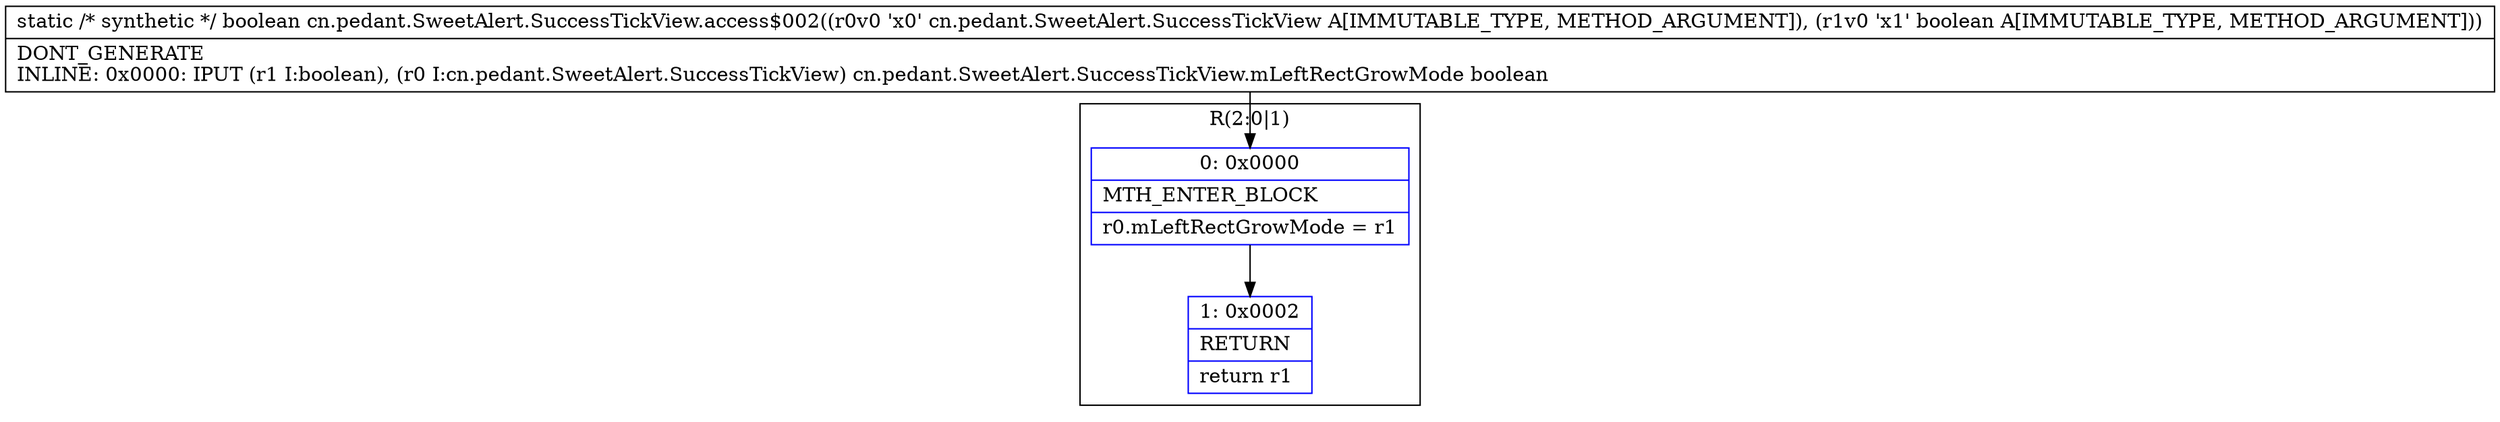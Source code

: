 digraph "CFG forcn.pedant.SweetAlert.SuccessTickView.access$002(Lcn\/pedant\/SweetAlert\/SuccessTickView;Z)Z" {
subgraph cluster_Region_404692058 {
label = "R(2:0|1)";
node [shape=record,color=blue];
Node_0 [shape=record,label="{0\:\ 0x0000|MTH_ENTER_BLOCK\l|r0.mLeftRectGrowMode = r1\l}"];
Node_1 [shape=record,label="{1\:\ 0x0002|RETURN\l|return r1\l}"];
}
MethodNode[shape=record,label="{static \/* synthetic *\/ boolean cn.pedant.SweetAlert.SuccessTickView.access$002((r0v0 'x0' cn.pedant.SweetAlert.SuccessTickView A[IMMUTABLE_TYPE, METHOD_ARGUMENT]), (r1v0 'x1' boolean A[IMMUTABLE_TYPE, METHOD_ARGUMENT]))  | DONT_GENERATE\lINLINE: 0x0000: IPUT  (r1 I:boolean), (r0 I:cn.pedant.SweetAlert.SuccessTickView) cn.pedant.SweetAlert.SuccessTickView.mLeftRectGrowMode boolean\l}"];
MethodNode -> Node_0;
Node_0 -> Node_1;
}

